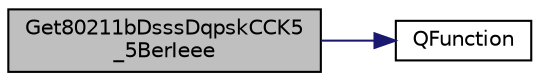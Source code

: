 digraph "Get80211bDsssDqpskCCK5_5BerIeee"
{
  edge [fontname="Helvetica",fontsize="10",labelfontname="Helvetica",labelfontsize="10"];
  node [fontname="Helvetica",fontsize="10",shape=record];
  rankdir="LR";
  Node1 [label="Get80211bDsssDqpskCCK5\l_5BerIeee",height=0.2,width=0.4,color="black", fillcolor="grey75", style="filled", fontcolor="black"];
  Node1 -> Node2 [color="midnightblue",fontsize="10",style="solid"];
  Node2 [label="QFunction",height=0.2,width=0.4,color="black", fillcolor="white", style="filled",URL="$d7/dd1/80211b_8c.html#adba1ee1e3adf97e751232cf42cea58c8"];
}
